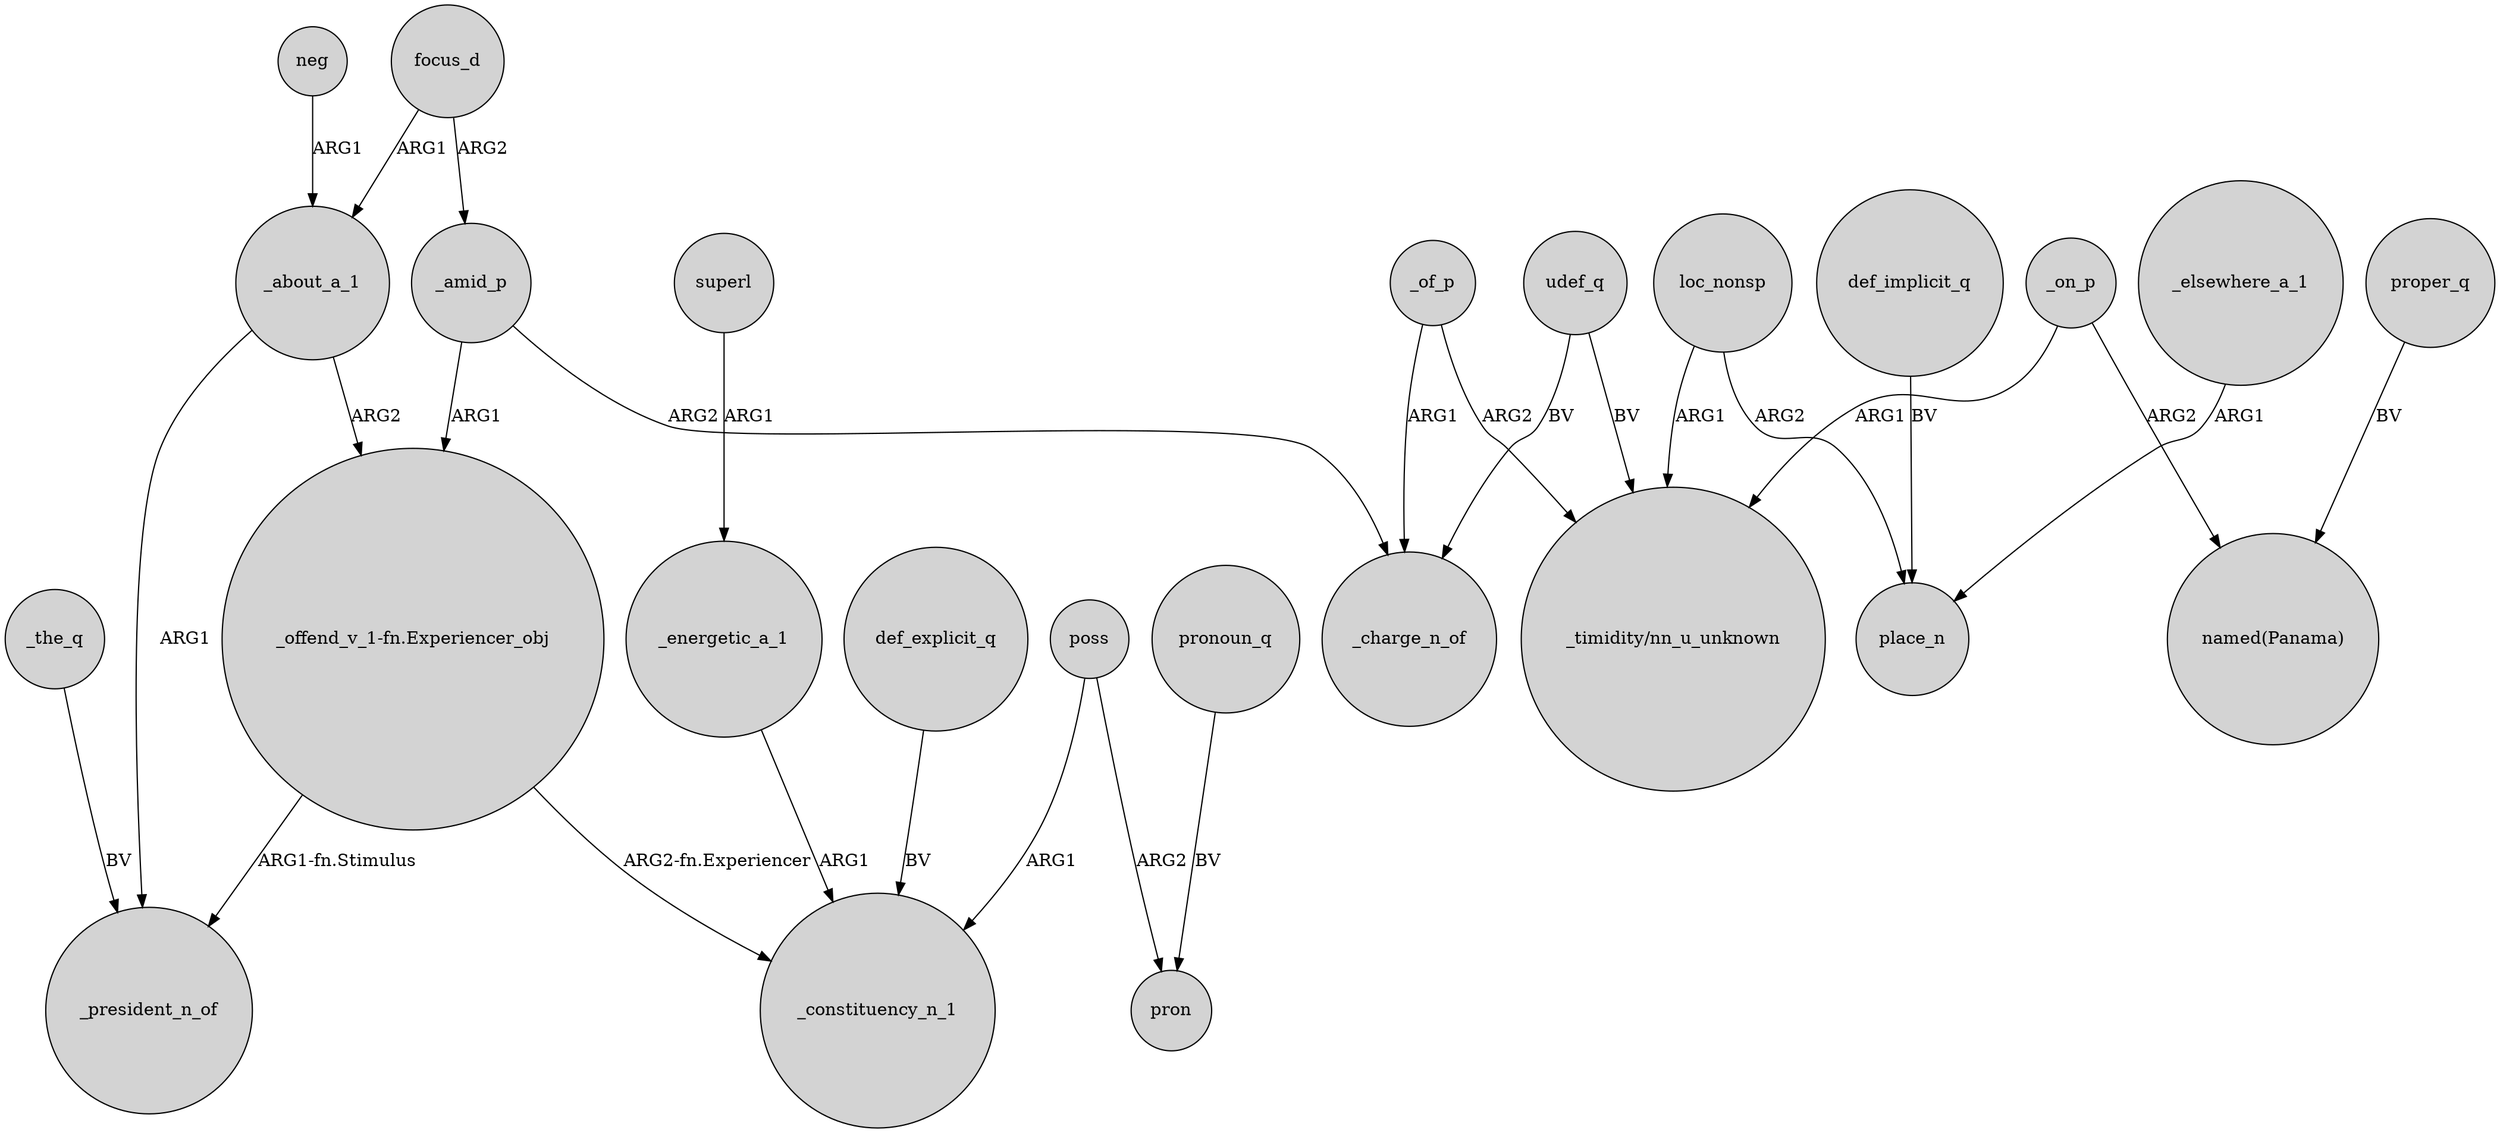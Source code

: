 digraph {
	node [shape=circle style=filled]
	focus_d -> _amid_p [label=ARG2]
	_about_a_1 -> _president_n_of [label=ARG1]
	_amid_p -> "_offend_v_1-fn.Experiencer_obj" [label=ARG1]
	poss -> pron [label=ARG2]
	neg -> _about_a_1 [label=ARG1]
	_about_a_1 -> "_offend_v_1-fn.Experiencer_obj" [label=ARG2]
	_energetic_a_1 -> _constituency_n_1 [label=ARG1]
	def_implicit_q -> place_n [label=BV]
	_amid_p -> _charge_n_of [label=ARG2]
	"_offend_v_1-fn.Experiencer_obj" -> _president_n_of [label="ARG1-fn.Stimulus"]
	udef_q -> _charge_n_of [label=BV]
	loc_nonsp -> "_timidity/nn_u_unknown" [label=ARG1]
	poss -> _constituency_n_1 [label=ARG1]
	_of_p -> _charge_n_of [label=ARG1]
	_of_p -> "_timidity/nn_u_unknown" [label=ARG2]
	def_explicit_q -> _constituency_n_1 [label=BV]
	proper_q -> "named(Panama)" [label=BV]
	_on_p -> "named(Panama)" [label=ARG2]
	pronoun_q -> pron [label=BV]
	"_offend_v_1-fn.Experiencer_obj" -> _constituency_n_1 [label="ARG2-fn.Experiencer"]
	_elsewhere_a_1 -> place_n [label=ARG1]
	_the_q -> _president_n_of [label=BV]
	focus_d -> _about_a_1 [label=ARG1]
	_on_p -> "_timidity/nn_u_unknown" [label=ARG1]
	loc_nonsp -> place_n [label=ARG2]
	superl -> _energetic_a_1 [label=ARG1]
	udef_q -> "_timidity/nn_u_unknown" [label=BV]
}
